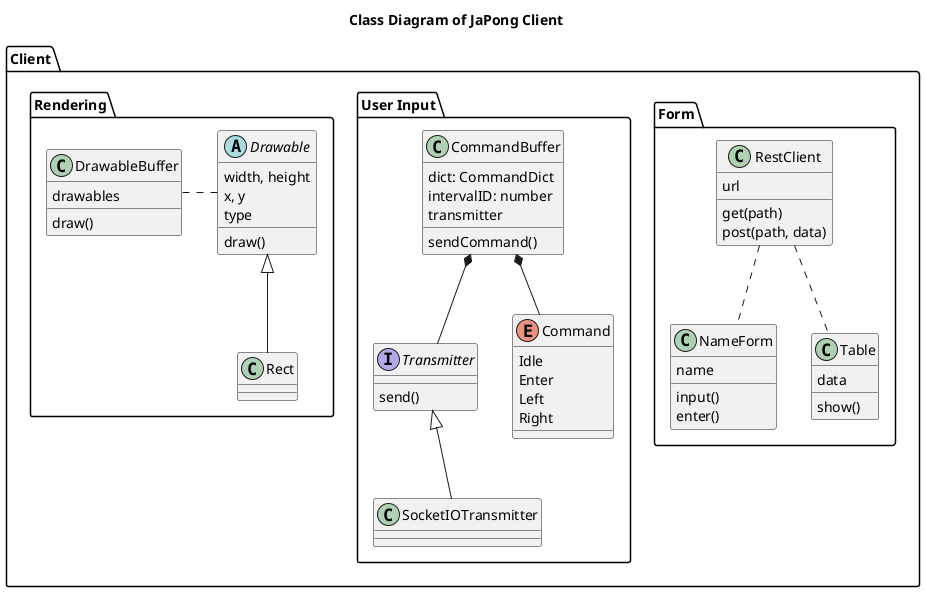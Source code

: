 @startuml

title "Class Diagram of JaPong Client"

package "Client" {
    package Form {
        class RestClient {
            url
            get(path)
            post(path, data)
        }

        class NameForm {
            name
            input()
            enter()
        }

        class Table {
            data
            show()
        }
        RestClient .. NameForm
        RestClient .. Table
    }

    package "User Input" {
        interface Transmitter {
            send()
        }

        class CommandBuffer {
            dict: CommandDict
            intervalID: number
            transmitter
            sendCommand()
        }

        class SocketIOTransmitter {

        }

        CommandBuffer *-- Transmitter
        CommandBuffer *-- Command
        Enum Command {
            Idle
            Enter
            Left
            Right
        }
        Transmitter <|-- SocketIOTransmitter
    }

    package Rendering {
        abstract "Drawable" as DrawableClient {
            width, height
            x, y
            type
            draw()
        }
        class Rect {}
        DrawableClient <|-- Rect
        class DrawableBuffer {
            drawables
            draw()
        }
        DrawableBuffer . DrawableClient
    }
}

@enduml